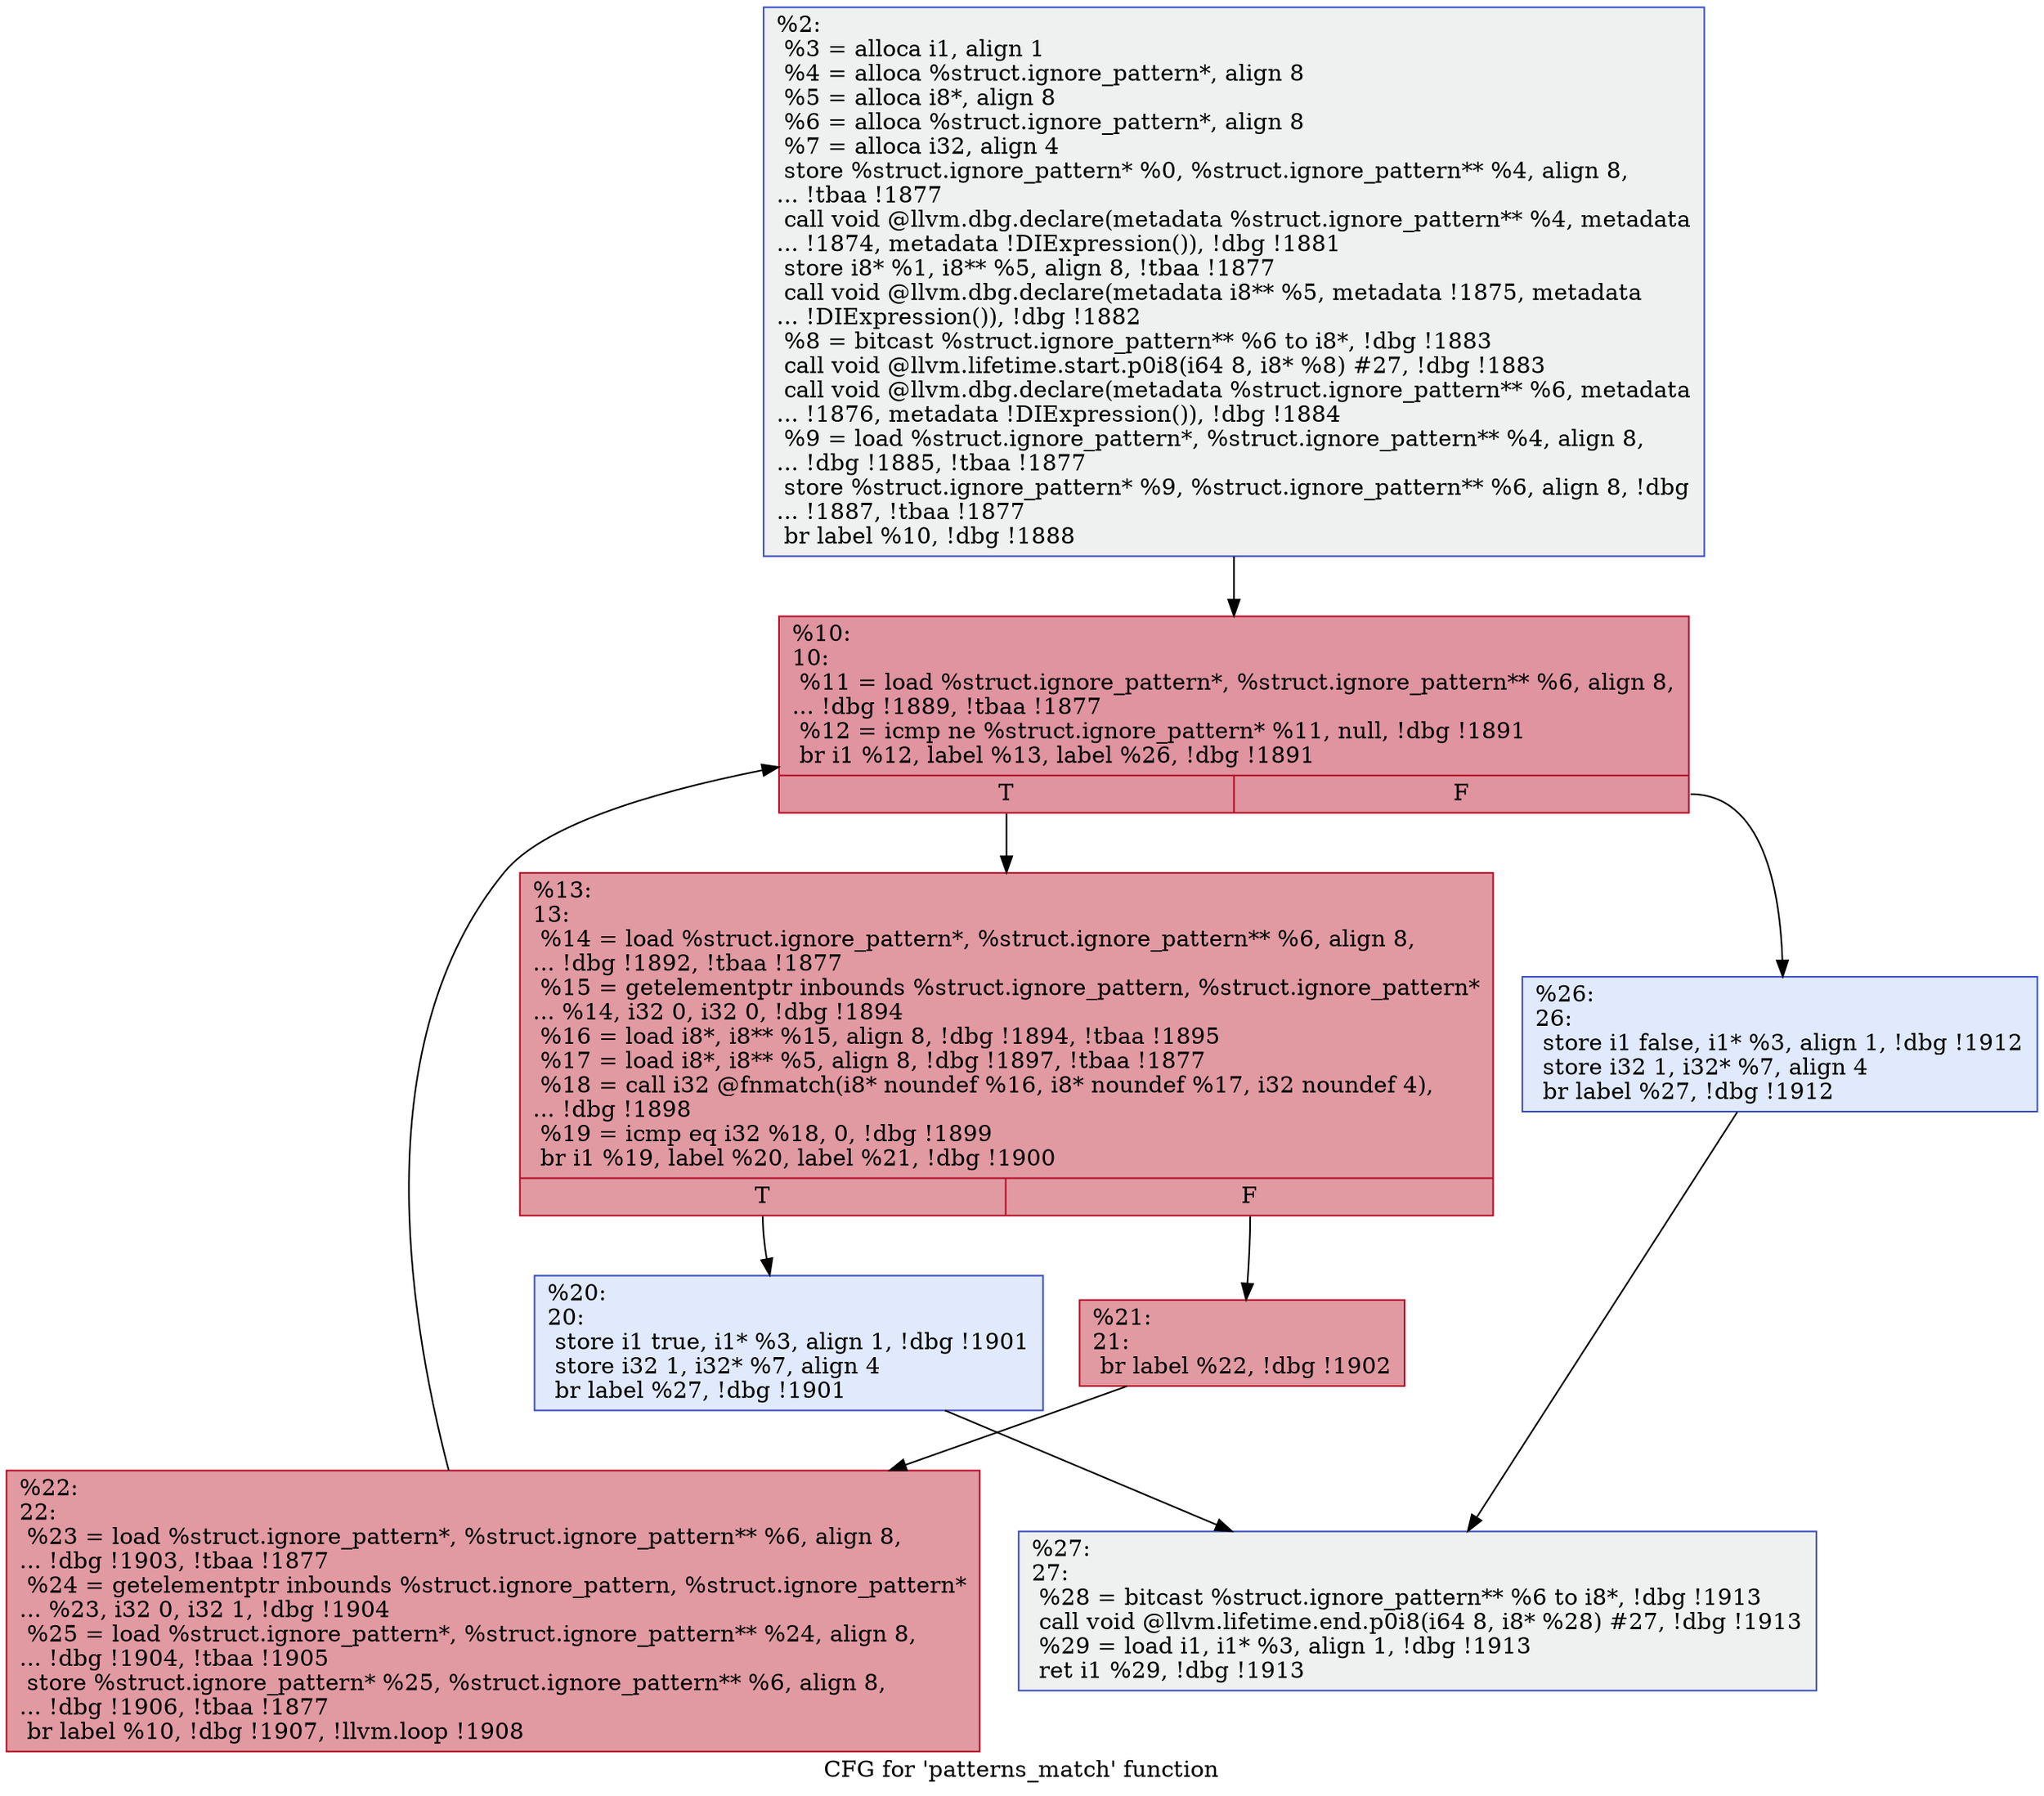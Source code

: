 digraph "CFG for 'patterns_match' function" {
	label="CFG for 'patterns_match' function";

	Node0x1ffb430 [shape=record,color="#3d50c3ff", style=filled, fillcolor="#dbdcde70",label="{%2:\l  %3 = alloca i1, align 1\l  %4 = alloca %struct.ignore_pattern*, align 8\l  %5 = alloca i8*, align 8\l  %6 = alloca %struct.ignore_pattern*, align 8\l  %7 = alloca i32, align 4\l  store %struct.ignore_pattern* %0, %struct.ignore_pattern** %4, align 8,\l... !tbaa !1877\l  call void @llvm.dbg.declare(metadata %struct.ignore_pattern** %4, metadata\l... !1874, metadata !DIExpression()), !dbg !1881\l  store i8* %1, i8** %5, align 8, !tbaa !1877\l  call void @llvm.dbg.declare(metadata i8** %5, metadata !1875, metadata\l... !DIExpression()), !dbg !1882\l  %8 = bitcast %struct.ignore_pattern** %6 to i8*, !dbg !1883\l  call void @llvm.lifetime.start.p0i8(i64 8, i8* %8) #27, !dbg !1883\l  call void @llvm.dbg.declare(metadata %struct.ignore_pattern** %6, metadata\l... !1876, metadata !DIExpression()), !dbg !1884\l  %9 = load %struct.ignore_pattern*, %struct.ignore_pattern** %4, align 8,\l... !dbg !1885, !tbaa !1877\l  store %struct.ignore_pattern* %9, %struct.ignore_pattern** %6, align 8, !dbg\l... !1887, !tbaa !1877\l  br label %10, !dbg !1888\l}"];
	Node0x1ffb430 -> Node0x1ffb480;
	Node0x1ffb480 [shape=record,color="#b70d28ff", style=filled, fillcolor="#b70d2870",label="{%10:\l10:                                               \l  %11 = load %struct.ignore_pattern*, %struct.ignore_pattern** %6, align 8,\l... !dbg !1889, !tbaa !1877\l  %12 = icmp ne %struct.ignore_pattern* %11, null, !dbg !1891\l  br i1 %12, label %13, label %26, !dbg !1891\l|{<s0>T|<s1>F}}"];
	Node0x1ffb480:s0 -> Node0x1ffb4d0;
	Node0x1ffb480:s1 -> Node0x1ffb610;
	Node0x1ffb4d0 [shape=record,color="#b70d28ff", style=filled, fillcolor="#bb1b2c70",label="{%13:\l13:                                               \l  %14 = load %struct.ignore_pattern*, %struct.ignore_pattern** %6, align 8,\l... !dbg !1892, !tbaa !1877\l  %15 = getelementptr inbounds %struct.ignore_pattern, %struct.ignore_pattern*\l... %14, i32 0, i32 0, !dbg !1894\l  %16 = load i8*, i8** %15, align 8, !dbg !1894, !tbaa !1895\l  %17 = load i8*, i8** %5, align 8, !dbg !1897, !tbaa !1877\l  %18 = call i32 @fnmatch(i8* noundef %16, i8* noundef %17, i32 noundef 4),\l... !dbg !1898\l  %19 = icmp eq i32 %18, 0, !dbg !1899\l  br i1 %19, label %20, label %21, !dbg !1900\l|{<s0>T|<s1>F}}"];
	Node0x1ffb4d0:s0 -> Node0x1ffb520;
	Node0x1ffb4d0:s1 -> Node0x1ffb570;
	Node0x1ffb520 [shape=record,color="#3d50c3ff", style=filled, fillcolor="#b9d0f970",label="{%20:\l20:                                               \l  store i1 true, i1* %3, align 1, !dbg !1901\l  store i32 1, i32* %7, align 4\l  br label %27, !dbg !1901\l}"];
	Node0x1ffb520 -> Node0x1ffb660;
	Node0x1ffb570 [shape=record,color="#b70d28ff", style=filled, fillcolor="#bb1b2c70",label="{%21:\l21:                                               \l  br label %22, !dbg !1902\l}"];
	Node0x1ffb570 -> Node0x1ffb5c0;
	Node0x1ffb5c0 [shape=record,color="#b70d28ff", style=filled, fillcolor="#bb1b2c70",label="{%22:\l22:                                               \l  %23 = load %struct.ignore_pattern*, %struct.ignore_pattern** %6, align 8,\l... !dbg !1903, !tbaa !1877\l  %24 = getelementptr inbounds %struct.ignore_pattern, %struct.ignore_pattern*\l... %23, i32 0, i32 1, !dbg !1904\l  %25 = load %struct.ignore_pattern*, %struct.ignore_pattern** %24, align 8,\l... !dbg !1904, !tbaa !1905\l  store %struct.ignore_pattern* %25, %struct.ignore_pattern** %6, align 8,\l... !dbg !1906, !tbaa !1877\l  br label %10, !dbg !1907, !llvm.loop !1908\l}"];
	Node0x1ffb5c0 -> Node0x1ffb480;
	Node0x1ffb610 [shape=record,color="#3d50c3ff", style=filled, fillcolor="#b9d0f970",label="{%26:\l26:                                               \l  store i1 false, i1* %3, align 1, !dbg !1912\l  store i32 1, i32* %7, align 4\l  br label %27, !dbg !1912\l}"];
	Node0x1ffb610 -> Node0x1ffb660;
	Node0x1ffb660 [shape=record,color="#3d50c3ff", style=filled, fillcolor="#dbdcde70",label="{%27:\l27:                                               \l  %28 = bitcast %struct.ignore_pattern** %6 to i8*, !dbg !1913\l  call void @llvm.lifetime.end.p0i8(i64 8, i8* %28) #27, !dbg !1913\l  %29 = load i1, i1* %3, align 1, !dbg !1913\l  ret i1 %29, !dbg !1913\l}"];
}
